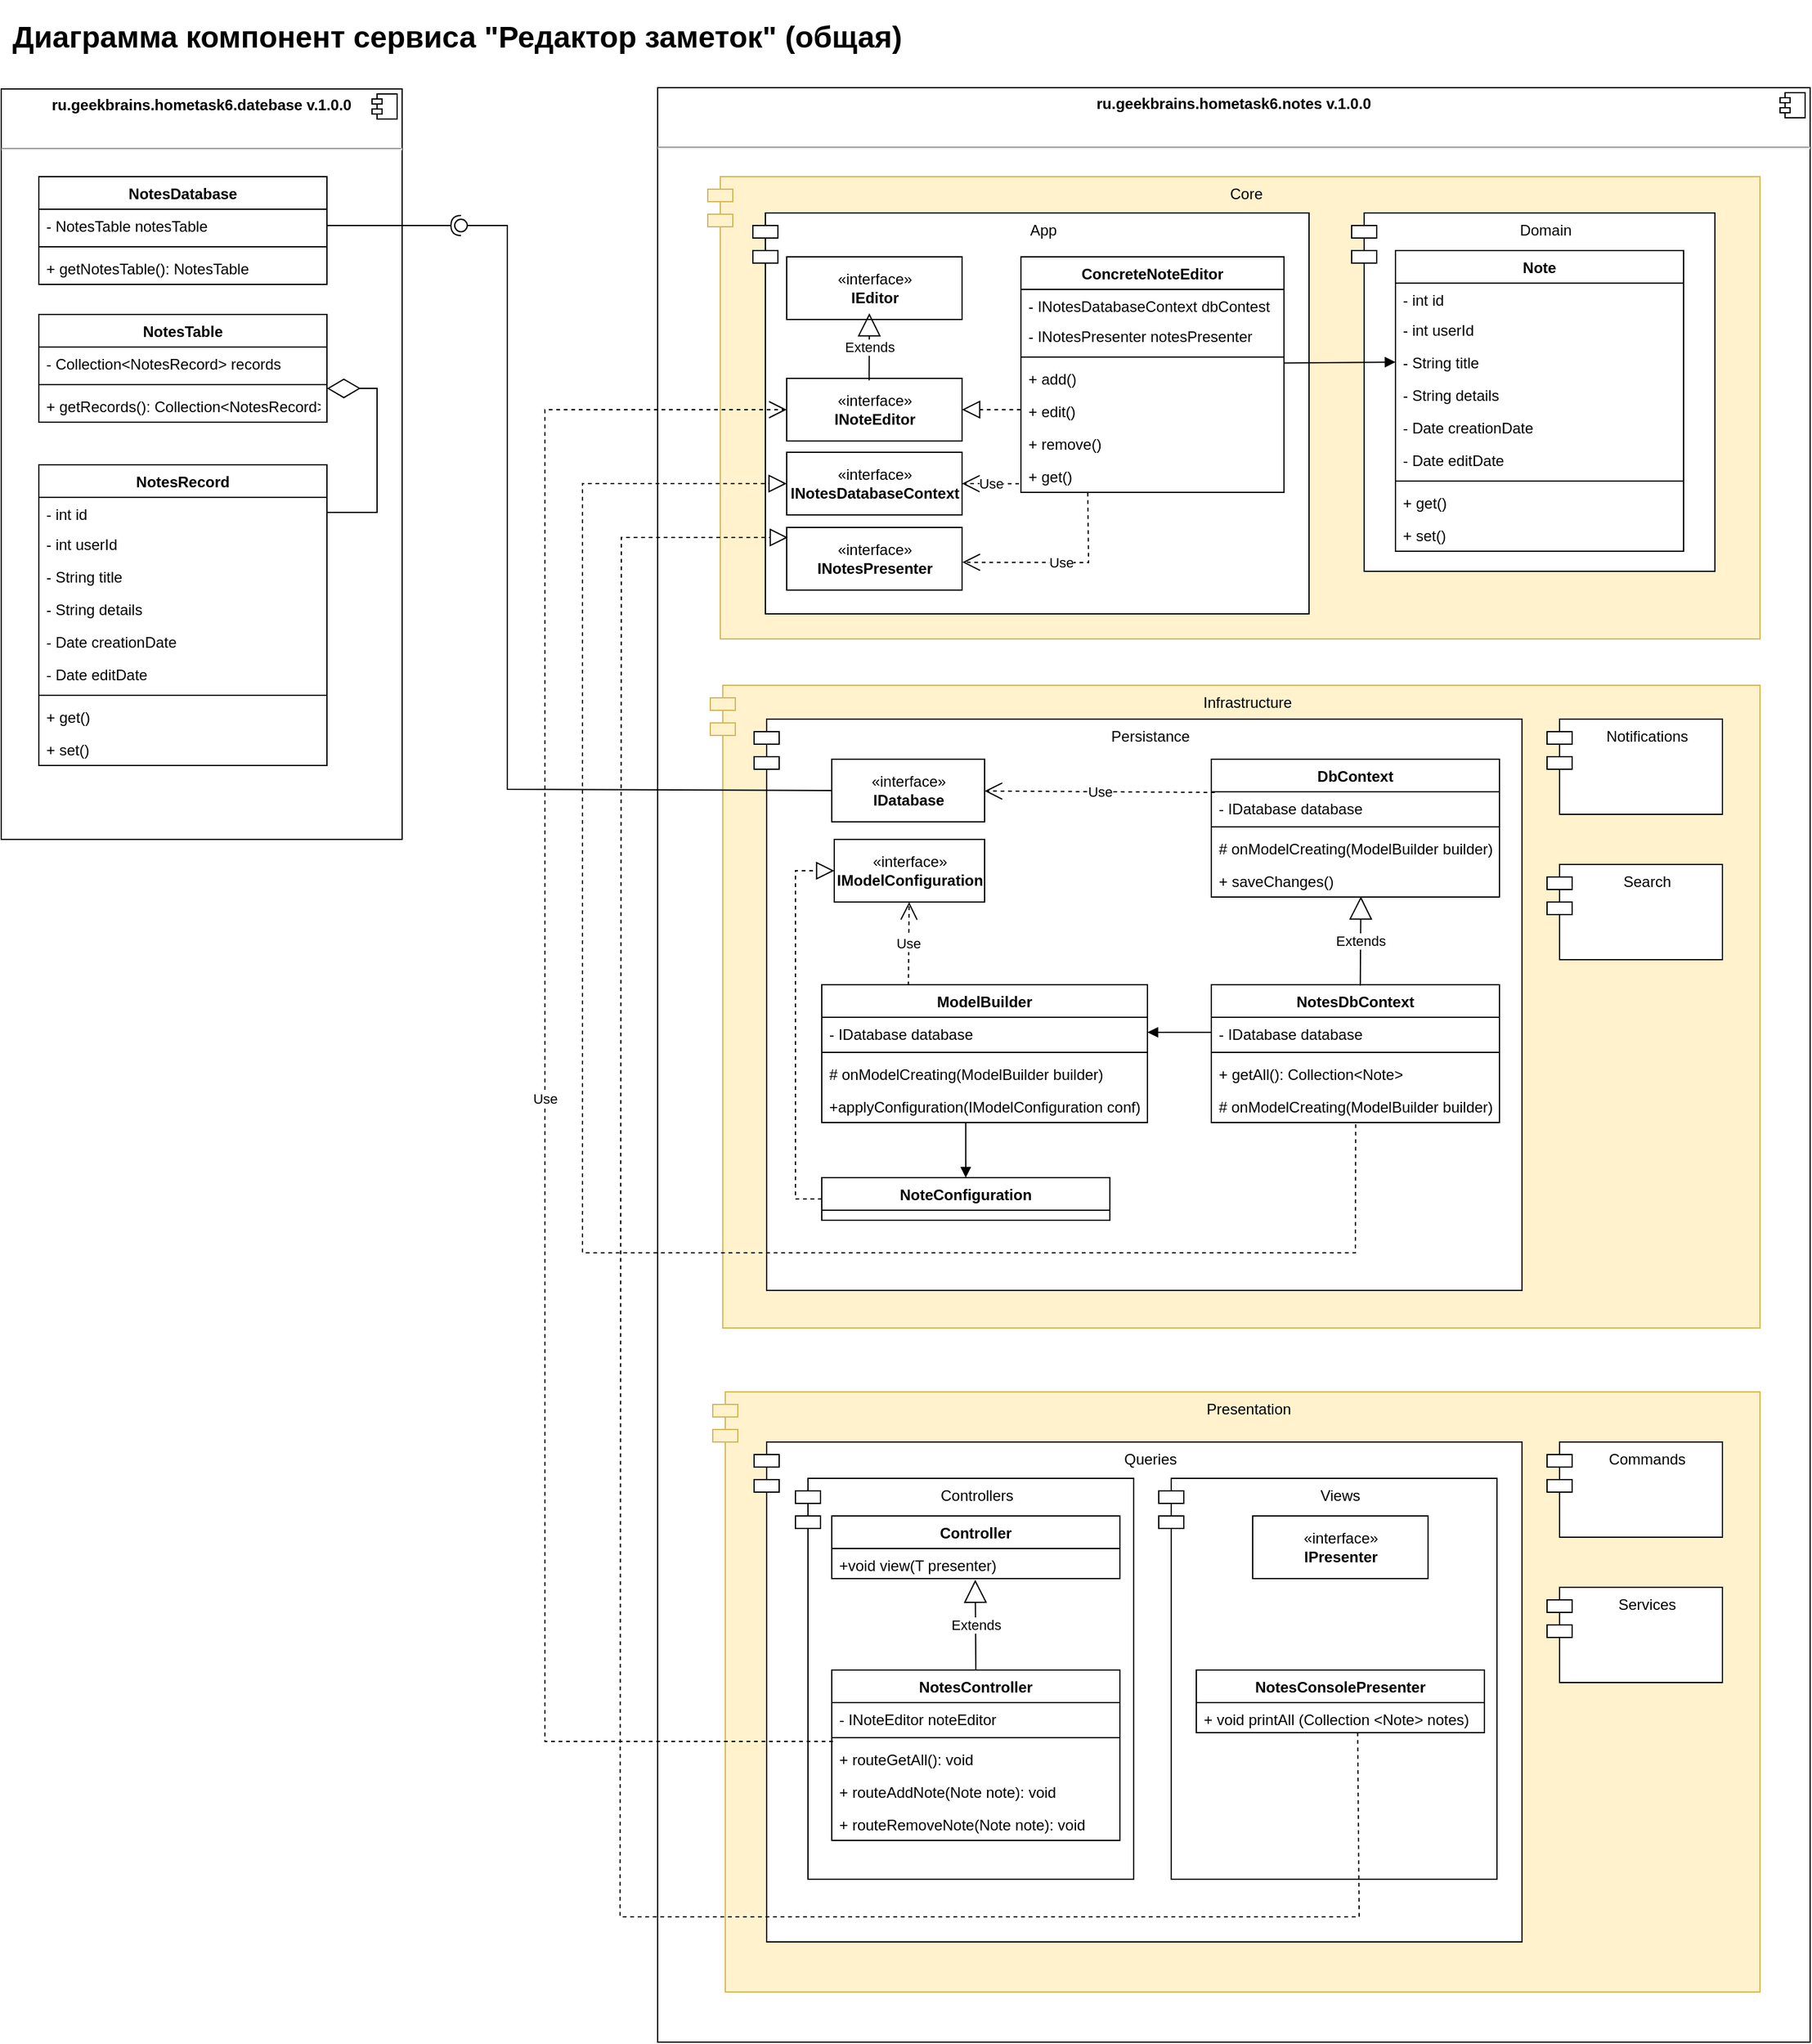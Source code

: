 <mxfile version="20.8.16" type="device"><diagram id="C5RBs43oDa-KdzZeNtuy" name="Page-1"><mxGraphModel dx="1727" dy="1000" grid="1" gridSize="10" guides="1" tooltips="1" connect="1" arrows="1" fold="1" page="1" pageScale="1" pageWidth="1169" pageHeight="827" math="0" shadow="0"><root><mxCell id="WIyWlLk6GJQsqaUBKTNV-0"/><mxCell id="WIyWlLk6GJQsqaUBKTNV-1" parent="WIyWlLk6GJQsqaUBKTNV-0"/><mxCell id="xVFQKaqjHIsM4C6yXQPp-0" value="&lt;h1&gt;Диаграмма компонент сервиса &quot;Редактор заметок&quot; (общая)&lt;/h1&gt;&lt;p&gt;&lt;br&gt;&lt;/p&gt;" style="text;html=1;strokeColor=none;fillColor=none;spacing=5;spacingTop=-20;whiteSpace=wrap;overflow=hidden;rounded=0;" parent="WIyWlLk6GJQsqaUBKTNV-1" vertex="1"><mxGeometry x="80" y="20" width="1080" height="40" as="geometry"/></mxCell><mxCell id="cwYXmS-4HAz_8K6h-zk6-0" value="&lt;p style=&quot;margin:0px;margin-top:6px;text-align:center;&quot;&gt;&lt;b&gt;ru.geekbrains.hometask6.datebase v.1.0.0&lt;/b&gt;&lt;/p&gt;&lt;p style=&quot;margin:0px;margin-top:6px;text-align:center;&quot;&gt;&lt;b&gt;&lt;br&gt;&lt;/b&gt;&lt;/p&gt;&lt;hr&gt;&lt;p style=&quot;margin:0px;margin-left:8px;&quot;&gt;&lt;br&gt;&lt;/p&gt;" style="align=left;overflow=fill;html=1;dropTarget=0;" vertex="1" parent="WIyWlLk6GJQsqaUBKTNV-1"><mxGeometry x="76" y="81" width="320" height="599" as="geometry"/></mxCell><mxCell id="cwYXmS-4HAz_8K6h-zk6-1" value="" style="shape=component;jettyWidth=8;jettyHeight=4;" vertex="1" parent="cwYXmS-4HAz_8K6h-zk6-0"><mxGeometry x="1" width="20" height="20" relative="1" as="geometry"><mxPoint x="-24" y="4" as="offset"/></mxGeometry></mxCell><mxCell id="cwYXmS-4HAz_8K6h-zk6-2" value="&lt;p style=&quot;margin:0px;margin-top:6px;text-align:center;&quot;&gt;&lt;b&gt;ru.geekbrains.hometask6.notes v.1.0.0&lt;/b&gt;&lt;/p&gt;&lt;p style=&quot;margin:0px;margin-top:6px;text-align:center;&quot;&gt;&lt;b&gt;&lt;br&gt;&lt;/b&gt;&lt;/p&gt;&lt;hr&gt;&lt;p style=&quot;margin:0px;margin-left:8px;&quot;&gt;&lt;br&gt;&lt;/p&gt;" style="align=left;overflow=fill;html=1;dropTarget=0;" vertex="1" parent="WIyWlLk6GJQsqaUBKTNV-1"><mxGeometry x="600" y="80" width="920" height="1560" as="geometry"/></mxCell><mxCell id="cwYXmS-4HAz_8K6h-zk6-3" value="" style="shape=component;jettyWidth=8;jettyHeight=4;" vertex="1" parent="cwYXmS-4HAz_8K6h-zk6-2"><mxGeometry x="1" width="20" height="20" relative="1" as="geometry"><mxPoint x="-24" y="4" as="offset"/></mxGeometry></mxCell><mxCell id="cwYXmS-4HAz_8K6h-zk6-4" value="Core" style="shape=module;align=left;spacingLeft=20;align=center;verticalAlign=top;fillColor=#fff2cc;strokeColor=#d6b656;" vertex="1" parent="WIyWlLk6GJQsqaUBKTNV-1"><mxGeometry x="640" y="151" width="840" height="369" as="geometry"/></mxCell><mxCell id="cwYXmS-4HAz_8K6h-zk6-5" value="Infrastructure" style="shape=module;align=left;spacingLeft=20;align=center;verticalAlign=top;fillColor=#fff2cc;strokeColor=#d6b656;" vertex="1" parent="WIyWlLk6GJQsqaUBKTNV-1"><mxGeometry x="642" y="557" width="838" height="513" as="geometry"/></mxCell><mxCell id="cwYXmS-4HAz_8K6h-zk6-6" value="Presentation" style="shape=module;align=left;spacingLeft=20;align=center;verticalAlign=top;fillColor=#fff2cc;strokeColor=#d6b656;" vertex="1" parent="WIyWlLk6GJQsqaUBKTNV-1"><mxGeometry x="644" y="1121" width="836" height="479" as="geometry"/></mxCell><mxCell id="cwYXmS-4HAz_8K6h-zk6-7" value="NotesDatabase" style="swimlane;fontStyle=1;align=center;verticalAlign=top;childLayout=stackLayout;horizontal=1;startSize=26;horizontalStack=0;resizeParent=1;resizeParentMax=0;resizeLast=0;collapsible=1;marginBottom=0;" vertex="1" parent="WIyWlLk6GJQsqaUBKTNV-1"><mxGeometry x="106" y="151" width="230" height="86" as="geometry"/></mxCell><mxCell id="cwYXmS-4HAz_8K6h-zk6-8" value="- NotesTable notesTable" style="text;strokeColor=none;fillColor=none;align=left;verticalAlign=top;spacingLeft=4;spacingRight=4;overflow=hidden;rotatable=0;points=[[0,0.5],[1,0.5]];portConstraint=eastwest;" vertex="1" parent="cwYXmS-4HAz_8K6h-zk6-7"><mxGeometry y="26" width="230" height="26" as="geometry"/></mxCell><mxCell id="cwYXmS-4HAz_8K6h-zk6-9" value="" style="line;strokeWidth=1;fillColor=none;align=left;verticalAlign=middle;spacingTop=-1;spacingLeft=3;spacingRight=3;rotatable=0;labelPosition=right;points=[];portConstraint=eastwest;strokeColor=inherit;" vertex="1" parent="cwYXmS-4HAz_8K6h-zk6-7"><mxGeometry y="52" width="230" height="8" as="geometry"/></mxCell><mxCell id="cwYXmS-4HAz_8K6h-zk6-10" value="+ getNotesTable(): NotesTable" style="text;strokeColor=none;fillColor=none;align=left;verticalAlign=top;spacingLeft=4;spacingRight=4;overflow=hidden;rotatable=0;points=[[0,0.5],[1,0.5]];portConstraint=eastwest;" vertex="1" parent="cwYXmS-4HAz_8K6h-zk6-7"><mxGeometry y="60" width="230" height="26" as="geometry"/></mxCell><mxCell id="cwYXmS-4HAz_8K6h-zk6-11" value="NotesTable&#10;" style="swimlane;fontStyle=1;align=center;verticalAlign=top;childLayout=stackLayout;horizontal=1;startSize=26;horizontalStack=0;resizeParent=1;resizeParentMax=0;resizeLast=0;collapsible=1;marginBottom=0;" vertex="1" parent="WIyWlLk6GJQsqaUBKTNV-1"><mxGeometry x="106" y="261" width="230" height="86" as="geometry"/></mxCell><mxCell id="cwYXmS-4HAz_8K6h-zk6-12" value="- Collection&lt;NotesRecord&gt; records" style="text;strokeColor=none;fillColor=none;align=left;verticalAlign=top;spacingLeft=4;spacingRight=4;overflow=hidden;rotatable=0;points=[[0,0.5],[1,0.5]];portConstraint=eastwest;" vertex="1" parent="cwYXmS-4HAz_8K6h-zk6-11"><mxGeometry y="26" width="230" height="26" as="geometry"/></mxCell><mxCell id="cwYXmS-4HAz_8K6h-zk6-13" value="" style="line;strokeWidth=1;fillColor=none;align=left;verticalAlign=middle;spacingTop=-1;spacingLeft=3;spacingRight=3;rotatable=0;labelPosition=right;points=[];portConstraint=eastwest;strokeColor=inherit;" vertex="1" parent="cwYXmS-4HAz_8K6h-zk6-11"><mxGeometry y="52" width="230" height="8" as="geometry"/></mxCell><mxCell id="cwYXmS-4HAz_8K6h-zk6-14" value="+ getRecords(): Collection&lt;NotesRecord&gt;" style="text;strokeColor=none;fillColor=none;align=left;verticalAlign=top;spacingLeft=4;spacingRight=4;overflow=hidden;rotatable=0;points=[[0,0.5],[1,0.5]];portConstraint=eastwest;" vertex="1" parent="cwYXmS-4HAz_8K6h-zk6-11"><mxGeometry y="60" width="230" height="26" as="geometry"/></mxCell><mxCell id="cwYXmS-4HAz_8K6h-zk6-15" value="NotesRecord" style="swimlane;fontStyle=1;align=center;verticalAlign=top;childLayout=stackLayout;horizontal=1;startSize=26;horizontalStack=0;resizeParent=1;resizeParentMax=0;resizeLast=0;collapsible=1;marginBottom=0;" vertex="1" parent="WIyWlLk6GJQsqaUBKTNV-1"><mxGeometry x="106" y="381" width="230" height="240" as="geometry"/></mxCell><mxCell id="cwYXmS-4HAz_8K6h-zk6-16" value="- int id" style="text;strokeColor=none;fillColor=none;align=left;verticalAlign=top;spacingLeft=4;spacingRight=4;overflow=hidden;rotatable=0;points=[[0,0.5],[1,0.5]];portConstraint=eastwest;" vertex="1" parent="cwYXmS-4HAz_8K6h-zk6-15"><mxGeometry y="26" width="230" height="24" as="geometry"/></mxCell><mxCell id="cwYXmS-4HAz_8K6h-zk6-22" value="- int userId" style="text;strokeColor=none;fillColor=none;align=left;verticalAlign=top;spacingLeft=4;spacingRight=4;overflow=hidden;rotatable=0;points=[[0,0.5],[1,0.5]];portConstraint=eastwest;" vertex="1" parent="cwYXmS-4HAz_8K6h-zk6-15"><mxGeometry y="50" width="230" height="26" as="geometry"/></mxCell><mxCell id="cwYXmS-4HAz_8K6h-zk6-18" value="- String title" style="text;strokeColor=none;fillColor=none;align=left;verticalAlign=top;spacingLeft=4;spacingRight=4;overflow=hidden;rotatable=0;points=[[0,0.5],[1,0.5]];portConstraint=eastwest;" vertex="1" parent="cwYXmS-4HAz_8K6h-zk6-15"><mxGeometry y="76" width="230" height="26" as="geometry"/></mxCell><mxCell id="cwYXmS-4HAz_8K6h-zk6-24" value="- String details" style="text;strokeColor=none;fillColor=none;align=left;verticalAlign=top;spacingLeft=4;spacingRight=4;overflow=hidden;rotatable=0;points=[[0,0.5],[1,0.5]];portConstraint=eastwest;" vertex="1" parent="cwYXmS-4HAz_8K6h-zk6-15"><mxGeometry y="102" width="230" height="26" as="geometry"/></mxCell><mxCell id="cwYXmS-4HAz_8K6h-zk6-26" value="- Date creationDate" style="text;strokeColor=none;fillColor=none;align=left;verticalAlign=top;spacingLeft=4;spacingRight=4;overflow=hidden;rotatable=0;points=[[0,0.5],[1,0.5]];portConstraint=eastwest;" vertex="1" parent="cwYXmS-4HAz_8K6h-zk6-15"><mxGeometry y="128" width="230" height="26" as="geometry"/></mxCell><mxCell id="cwYXmS-4HAz_8K6h-zk6-27" value="- Date editDate" style="text;strokeColor=none;fillColor=none;align=left;verticalAlign=top;spacingLeft=4;spacingRight=4;overflow=hidden;rotatable=0;points=[[0,0.5],[1,0.5]];portConstraint=eastwest;" vertex="1" parent="cwYXmS-4HAz_8K6h-zk6-15"><mxGeometry y="154" width="230" height="26" as="geometry"/></mxCell><mxCell id="cwYXmS-4HAz_8K6h-zk6-17" value="" style="line;strokeWidth=1;fillColor=none;align=left;verticalAlign=middle;spacingTop=-1;spacingLeft=3;spacingRight=3;rotatable=0;labelPosition=right;points=[];portConstraint=eastwest;strokeColor=inherit;" vertex="1" parent="cwYXmS-4HAz_8K6h-zk6-15"><mxGeometry y="180" width="230" height="8" as="geometry"/></mxCell><mxCell id="cwYXmS-4HAz_8K6h-zk6-23" value="+ get()" style="text;strokeColor=none;fillColor=none;align=left;verticalAlign=top;spacingLeft=4;spacingRight=4;overflow=hidden;rotatable=0;points=[[0,0.5],[1,0.5]];portConstraint=eastwest;" vertex="1" parent="cwYXmS-4HAz_8K6h-zk6-15"><mxGeometry y="188" width="230" height="26" as="geometry"/></mxCell><mxCell id="cwYXmS-4HAz_8K6h-zk6-25" value="+ set()" style="text;strokeColor=none;fillColor=none;align=left;verticalAlign=top;spacingLeft=4;spacingRight=4;overflow=hidden;rotatable=0;points=[[0,0.5],[1,0.5]];portConstraint=eastwest;" vertex="1" parent="cwYXmS-4HAz_8K6h-zk6-15"><mxGeometry y="214" width="230" height="26" as="geometry"/></mxCell><mxCell id="cwYXmS-4HAz_8K6h-zk6-20" value="" style="rounded=0;orthogonalLoop=1;jettySize=auto;html=1;endArrow=halfCircle;endFill=0;entryX=0.5;entryY=0.5;endSize=6;strokeWidth=1;sketch=0;exitX=1;exitY=0.5;exitDx=0;exitDy=0;" edge="1" parent="WIyWlLk6GJQsqaUBKTNV-1" target="cwYXmS-4HAz_8K6h-zk6-21" source="cwYXmS-4HAz_8K6h-zk6-8"><mxGeometry relative="1" as="geometry"><mxPoint x="400.04" y="280.35" as="sourcePoint"/></mxGeometry></mxCell><mxCell id="cwYXmS-4HAz_8K6h-zk6-21" value="" style="ellipse;whiteSpace=wrap;html=1;align=center;aspect=fixed;resizable=0;points=[];outlineConnect=0;sketch=0;" vertex="1" parent="WIyWlLk6GJQsqaUBKTNV-1"><mxGeometry x="438" y="185" width="10" height="10" as="geometry"/></mxCell><mxCell id="cwYXmS-4HAz_8K6h-zk6-29" value="App" style="shape=module;align=left;spacingLeft=20;align=center;verticalAlign=top;" vertex="1" parent="WIyWlLk6GJQsqaUBKTNV-1"><mxGeometry x="676" y="180" width="444" height="320" as="geometry"/></mxCell><mxCell id="cwYXmS-4HAz_8K6h-zk6-30" value="Domain" style="shape=module;align=left;spacingLeft=20;align=center;verticalAlign=top;" vertex="1" parent="WIyWlLk6GJQsqaUBKTNV-1"><mxGeometry x="1154" y="180" width="290" height="286" as="geometry"/></mxCell><mxCell id="cwYXmS-4HAz_8K6h-zk6-36" value="Note" style="swimlane;fontStyle=1;align=center;verticalAlign=top;childLayout=stackLayout;horizontal=1;startSize=26;horizontalStack=0;resizeParent=1;resizeParentMax=0;resizeLast=0;collapsible=1;marginBottom=0;" vertex="1" parent="WIyWlLk6GJQsqaUBKTNV-1"><mxGeometry x="1189" y="210" width="230" height="240" as="geometry"/></mxCell><mxCell id="cwYXmS-4HAz_8K6h-zk6-37" value="- int id" style="text;strokeColor=none;fillColor=none;align=left;verticalAlign=top;spacingLeft=4;spacingRight=4;overflow=hidden;rotatable=0;points=[[0,0.5],[1,0.5]];portConstraint=eastwest;" vertex="1" parent="cwYXmS-4HAz_8K6h-zk6-36"><mxGeometry y="26" width="230" height="24" as="geometry"/></mxCell><mxCell id="cwYXmS-4HAz_8K6h-zk6-38" value="- int userId" style="text;strokeColor=none;fillColor=none;align=left;verticalAlign=top;spacingLeft=4;spacingRight=4;overflow=hidden;rotatable=0;points=[[0,0.5],[1,0.5]];portConstraint=eastwest;" vertex="1" parent="cwYXmS-4HAz_8K6h-zk6-36"><mxGeometry y="50" width="230" height="26" as="geometry"/></mxCell><mxCell id="cwYXmS-4HAz_8K6h-zk6-39" value="- String title" style="text;strokeColor=none;fillColor=none;align=left;verticalAlign=top;spacingLeft=4;spacingRight=4;overflow=hidden;rotatable=0;points=[[0,0.5],[1,0.5]];portConstraint=eastwest;" vertex="1" parent="cwYXmS-4HAz_8K6h-zk6-36"><mxGeometry y="76" width="230" height="26" as="geometry"/></mxCell><mxCell id="cwYXmS-4HAz_8K6h-zk6-40" value="- String details" style="text;strokeColor=none;fillColor=none;align=left;verticalAlign=top;spacingLeft=4;spacingRight=4;overflow=hidden;rotatable=0;points=[[0,0.5],[1,0.5]];portConstraint=eastwest;" vertex="1" parent="cwYXmS-4HAz_8K6h-zk6-36"><mxGeometry y="102" width="230" height="26" as="geometry"/></mxCell><mxCell id="cwYXmS-4HAz_8K6h-zk6-41" value="- Date creationDate" style="text;strokeColor=none;fillColor=none;align=left;verticalAlign=top;spacingLeft=4;spacingRight=4;overflow=hidden;rotatable=0;points=[[0,0.5],[1,0.5]];portConstraint=eastwest;" vertex="1" parent="cwYXmS-4HAz_8K6h-zk6-36"><mxGeometry y="128" width="230" height="26" as="geometry"/></mxCell><mxCell id="cwYXmS-4HAz_8K6h-zk6-42" value="- Date editDate" style="text;strokeColor=none;fillColor=none;align=left;verticalAlign=top;spacingLeft=4;spacingRight=4;overflow=hidden;rotatable=0;points=[[0,0.5],[1,0.5]];portConstraint=eastwest;" vertex="1" parent="cwYXmS-4HAz_8K6h-zk6-36"><mxGeometry y="154" width="230" height="26" as="geometry"/></mxCell><mxCell id="cwYXmS-4HAz_8K6h-zk6-43" value="" style="line;strokeWidth=1;fillColor=none;align=left;verticalAlign=middle;spacingTop=-1;spacingLeft=3;spacingRight=3;rotatable=0;labelPosition=right;points=[];portConstraint=eastwest;strokeColor=inherit;" vertex="1" parent="cwYXmS-4HAz_8K6h-zk6-36"><mxGeometry y="180" width="230" height="8" as="geometry"/></mxCell><mxCell id="cwYXmS-4HAz_8K6h-zk6-44" value="+ get()" style="text;strokeColor=none;fillColor=none;align=left;verticalAlign=top;spacingLeft=4;spacingRight=4;overflow=hidden;rotatable=0;points=[[0,0.5],[1,0.5]];portConstraint=eastwest;" vertex="1" parent="cwYXmS-4HAz_8K6h-zk6-36"><mxGeometry y="188" width="230" height="26" as="geometry"/></mxCell><mxCell id="cwYXmS-4HAz_8K6h-zk6-45" value="+ set()" style="text;strokeColor=none;fillColor=none;align=left;verticalAlign=top;spacingLeft=4;spacingRight=4;overflow=hidden;rotatable=0;points=[[0,0.5],[1,0.5]];portConstraint=eastwest;" vertex="1" parent="cwYXmS-4HAz_8K6h-zk6-36"><mxGeometry y="214" width="230" height="26" as="geometry"/></mxCell><mxCell id="cwYXmS-4HAz_8K6h-zk6-46" value="«interface»&lt;br&gt;&lt;b&gt;IEditor&lt;/b&gt;" style="html=1;" vertex="1" parent="WIyWlLk6GJQsqaUBKTNV-1"><mxGeometry x="703" y="215" width="140" height="50" as="geometry"/></mxCell><mxCell id="cwYXmS-4HAz_8K6h-zk6-47" value="«interface»&lt;br&gt;&lt;b&gt;INoteEditor&lt;br&gt;&lt;/b&gt;" style="html=1;" vertex="1" parent="WIyWlLk6GJQsqaUBKTNV-1"><mxGeometry x="703" y="312" width="140" height="50" as="geometry"/></mxCell><mxCell id="cwYXmS-4HAz_8K6h-zk6-48" value="«interface»&lt;br&gt;&lt;b&gt;INotesDatabaseContext&lt;br&gt;&lt;/b&gt;" style="html=1;" vertex="1" parent="WIyWlLk6GJQsqaUBKTNV-1"><mxGeometry x="703" y="371" width="140" height="50" as="geometry"/></mxCell><mxCell id="cwYXmS-4HAz_8K6h-zk6-49" value="«interface»&lt;br&gt;&lt;b&gt;INotesPresenter&lt;br&gt;&lt;/b&gt;" style="html=1;" vertex="1" parent="WIyWlLk6GJQsqaUBKTNV-1"><mxGeometry x="703" y="431" width="140" height="50" as="geometry"/></mxCell><mxCell id="cwYXmS-4HAz_8K6h-zk6-50" value="ConcreteNoteEditor" style="swimlane;fontStyle=1;align=center;verticalAlign=top;childLayout=stackLayout;horizontal=1;startSize=26;horizontalStack=0;resizeParent=1;resizeParentMax=0;resizeLast=0;collapsible=1;marginBottom=0;" vertex="1" parent="WIyWlLk6GJQsqaUBKTNV-1"><mxGeometry x="890" y="215" width="210" height="188" as="geometry"/></mxCell><mxCell id="cwYXmS-4HAz_8K6h-zk6-51" value="- INotesDatabaseContext dbContest" style="text;strokeColor=none;fillColor=none;align=left;verticalAlign=top;spacingLeft=4;spacingRight=4;overflow=hidden;rotatable=0;points=[[0,0.5],[1,0.5]];portConstraint=eastwest;" vertex="1" parent="cwYXmS-4HAz_8K6h-zk6-50"><mxGeometry y="26" width="210" height="24" as="geometry"/></mxCell><mxCell id="cwYXmS-4HAz_8K6h-zk6-52" value="- INotesPresenter notesPresenter" style="text;strokeColor=none;fillColor=none;align=left;verticalAlign=top;spacingLeft=4;spacingRight=4;overflow=hidden;rotatable=0;points=[[0,0.5],[1,0.5]];portConstraint=eastwest;" vertex="1" parent="cwYXmS-4HAz_8K6h-zk6-50"><mxGeometry y="50" width="210" height="26" as="geometry"/></mxCell><mxCell id="cwYXmS-4HAz_8K6h-zk6-57" value="" style="line;strokeWidth=1;fillColor=none;align=left;verticalAlign=middle;spacingTop=-1;spacingLeft=3;spacingRight=3;rotatable=0;labelPosition=right;points=[];portConstraint=eastwest;strokeColor=inherit;" vertex="1" parent="cwYXmS-4HAz_8K6h-zk6-50"><mxGeometry y="76" width="210" height="8" as="geometry"/></mxCell><mxCell id="cwYXmS-4HAz_8K6h-zk6-58" value="+ add()" style="text;strokeColor=none;fillColor=none;align=left;verticalAlign=top;spacingLeft=4;spacingRight=4;overflow=hidden;rotatable=0;points=[[0,0.5],[1,0.5]];portConstraint=eastwest;" vertex="1" parent="cwYXmS-4HAz_8K6h-zk6-50"><mxGeometry y="84" width="210" height="26" as="geometry"/></mxCell><mxCell id="cwYXmS-4HAz_8K6h-zk6-59" value="+ edit()" style="text;strokeColor=none;fillColor=none;align=left;verticalAlign=top;spacingLeft=4;spacingRight=4;overflow=hidden;rotatable=0;points=[[0,0.5],[1,0.5]];portConstraint=eastwest;" vertex="1" parent="cwYXmS-4HAz_8K6h-zk6-50"><mxGeometry y="110" width="210" height="26" as="geometry"/></mxCell><mxCell id="cwYXmS-4HAz_8K6h-zk6-61" value="+ remove()" style="text;strokeColor=none;fillColor=none;align=left;verticalAlign=top;spacingLeft=4;spacingRight=4;overflow=hidden;rotatable=0;points=[[0,0.5],[1,0.5]];portConstraint=eastwest;" vertex="1" parent="cwYXmS-4HAz_8K6h-zk6-50"><mxGeometry y="136" width="210" height="26" as="geometry"/></mxCell><mxCell id="cwYXmS-4HAz_8K6h-zk6-62" value="+ get()" style="text;strokeColor=none;fillColor=none;align=left;verticalAlign=top;spacingLeft=4;spacingRight=4;overflow=hidden;rotatable=0;points=[[0,0.5],[1,0.5]];portConstraint=eastwest;" vertex="1" parent="cwYXmS-4HAz_8K6h-zk6-50"><mxGeometry y="162" width="210" height="26" as="geometry"/></mxCell><mxCell id="cwYXmS-4HAz_8K6h-zk6-60" value="" style="endArrow=block;dashed=1;endFill=0;endSize=12;html=1;rounded=0;exitX=-0.001;exitY=0.383;exitDx=0;exitDy=0;exitPerimeter=0;" edge="1" parent="WIyWlLk6GJQsqaUBKTNV-1" target="cwYXmS-4HAz_8K6h-zk6-47"><mxGeometry width="160" relative="1" as="geometry"><mxPoint x="889.79" y="336.958" as="sourcePoint"/><mxPoint x="620" y="379" as="targetPoint"/></mxGeometry></mxCell><mxCell id="cwYXmS-4HAz_8K6h-zk6-63" value="Use" style="endArrow=open;endSize=12;dashed=1;html=1;rounded=0;exitX=-0.007;exitY=0.35;exitDx=0;exitDy=0;entryX=1;entryY=0.5;entryDx=0;entryDy=0;exitPerimeter=0;" edge="1" parent="WIyWlLk6GJQsqaUBKTNV-1" target="cwYXmS-4HAz_8K6h-zk6-48"><mxGeometry width="160" relative="1" as="geometry"><mxPoint x="888.53" y="396.1" as="sourcePoint"/><mxPoint x="550" y="399" as="targetPoint"/></mxGeometry></mxCell><mxCell id="je2_0GXt2ZJYwXTMXjQ--17" value="" style="html=1;verticalAlign=bottom;endArrow=block;rounded=0;entryX=0;entryY=0.5;entryDx=0;entryDy=0;exitX=1;exitY=0.028;exitDx=0;exitDy=0;exitPerimeter=0;" parent="WIyWlLk6GJQsqaUBKTNV-1" source="cwYXmS-4HAz_8K6h-zk6-58" target="cwYXmS-4HAz_8K6h-zk6-39" edge="1"><mxGeometry width="80" relative="1" as="geometry"><mxPoint x="465" y="653" as="sourcePoint"/><mxPoint x="505" y="653" as="targetPoint"/></mxGeometry></mxCell><mxCell id="cwYXmS-4HAz_8K6h-zk6-64" value="Use" style="endArrow=open;endSize=12;dashed=1;html=1;rounded=0;exitX=0.254;exitY=1.009;exitDx=0;exitDy=0;entryX=1.002;entryY=0.556;entryDx=0;entryDy=0;entryPerimeter=0;exitPerimeter=0;" edge="1" parent="WIyWlLk6GJQsqaUBKTNV-1" source="cwYXmS-4HAz_8K6h-zk6-62" target="cwYXmS-4HAz_8K6h-zk6-49"><mxGeometry width="160" relative="1" as="geometry"><mxPoint x="943.76" y="439.442" as="sourcePoint"/><mxPoint x="853.0" y="406" as="targetPoint"/><Array as="points"><mxPoint x="944" y="459"/></Array></mxGeometry></mxCell><mxCell id="cwYXmS-4HAz_8K6h-zk6-65" value="" style="endArrow=diamondThin;endFill=0;endSize=24;html=1;rounded=0;entryX=1;entryY=-0.038;entryDx=0;entryDy=0;entryPerimeter=0;exitX=1;exitY=0.5;exitDx=0;exitDy=0;" edge="1" parent="WIyWlLk6GJQsqaUBKTNV-1" source="cwYXmS-4HAz_8K6h-zk6-16" target="cwYXmS-4HAz_8K6h-zk6-14"><mxGeometry width="160" relative="1" as="geometry"><mxPoint x="376" y="700" as="sourcePoint"/><mxPoint x="536" y="700" as="targetPoint"/><Array as="points"><mxPoint x="376" y="419"/><mxPoint x="376" y="320"/></Array></mxGeometry></mxCell><mxCell id="cwYXmS-4HAz_8K6h-zk6-68" value="Persistance" style="shape=module;align=left;spacingLeft=20;align=center;verticalAlign=top;" vertex="1" parent="WIyWlLk6GJQsqaUBKTNV-1"><mxGeometry x="677" y="584" width="613" height="456" as="geometry"/></mxCell><mxCell id="cwYXmS-4HAz_8K6h-zk6-66" value="Notifications" style="shape=module;align=left;spacingLeft=20;align=center;verticalAlign=top;" vertex="1" parent="WIyWlLk6GJQsqaUBKTNV-1"><mxGeometry x="1310" y="584" width="140" height="76" as="geometry"/></mxCell><mxCell id="cwYXmS-4HAz_8K6h-zk6-67" value="Search" style="shape=module;align=left;spacingLeft=20;align=center;verticalAlign=top;" vertex="1" parent="WIyWlLk6GJQsqaUBKTNV-1"><mxGeometry x="1310" y="700" width="140" height="76" as="geometry"/></mxCell><mxCell id="cwYXmS-4HAz_8K6h-zk6-28" value="«interface»&lt;br&gt;&lt;b&gt;IDatabase&lt;/b&gt;" style="html=1;" vertex="1" parent="WIyWlLk6GJQsqaUBKTNV-1"><mxGeometry x="739" y="616" width="122" height="50" as="geometry"/></mxCell><mxCell id="cwYXmS-4HAz_8K6h-zk6-19" value="" style="rounded=0;orthogonalLoop=1;jettySize=auto;html=1;endArrow=none;endFill=0;sketch=0;sourcePerimeterSpacing=0;targetPerimeterSpacing=0;exitX=0;exitY=0.5;exitDx=0;exitDy=0;" edge="1" parent="WIyWlLk6GJQsqaUBKTNV-1" target="cwYXmS-4HAz_8K6h-zk6-21" source="cwYXmS-4HAz_8K6h-zk6-28"><mxGeometry relative="1" as="geometry"><mxPoint x="700" y="260" as="sourcePoint"/><Array as="points"><mxPoint x="480" y="640"/><mxPoint x="480" y="190"/></Array></mxGeometry></mxCell><mxCell id="cwYXmS-4HAz_8K6h-zk6-69" value="«interface»&lt;br&gt;&lt;b&gt;IModelConfiguration&lt;/b&gt;" style="html=1;" vertex="1" parent="WIyWlLk6GJQsqaUBKTNV-1"><mxGeometry x="741" y="680" width="120" height="50" as="geometry"/></mxCell><mxCell id="cwYXmS-4HAz_8K6h-zk6-70" value="Commands" style="shape=module;align=left;spacingLeft=20;align=center;verticalAlign=top;" vertex="1" parent="WIyWlLk6GJQsqaUBKTNV-1"><mxGeometry x="1310" y="1161" width="140" height="76" as="geometry"/></mxCell><mxCell id="cwYXmS-4HAz_8K6h-zk6-71" value="Services" style="shape=module;align=left;spacingLeft=20;align=center;verticalAlign=top;" vertex="1" parent="WIyWlLk6GJQsqaUBKTNV-1"><mxGeometry x="1310" y="1277" width="140" height="76" as="geometry"/></mxCell><mxCell id="cwYXmS-4HAz_8K6h-zk6-72" value="Queries" style="shape=module;align=left;spacingLeft=20;align=center;verticalAlign=top;" vertex="1" parent="WIyWlLk6GJQsqaUBKTNV-1"><mxGeometry x="677" y="1161" width="613" height="399" as="geometry"/></mxCell><mxCell id="cwYXmS-4HAz_8K6h-zk6-73" value="DbContext" style="swimlane;fontStyle=1;align=center;verticalAlign=top;childLayout=stackLayout;horizontal=1;startSize=26;horizontalStack=0;resizeParent=1;resizeParentMax=0;resizeLast=0;collapsible=1;marginBottom=0;" vertex="1" parent="WIyWlLk6GJQsqaUBKTNV-1"><mxGeometry x="1042" y="616" width="230" height="110" as="geometry"/></mxCell><mxCell id="cwYXmS-4HAz_8K6h-zk6-74" value="- IDatabase database" style="text;strokeColor=none;fillColor=none;align=left;verticalAlign=top;spacingLeft=4;spacingRight=4;overflow=hidden;rotatable=0;points=[[0,0.5],[1,0.5]];portConstraint=eastwest;" vertex="1" parent="cwYXmS-4HAz_8K6h-zk6-73"><mxGeometry y="26" width="230" height="24" as="geometry"/></mxCell><mxCell id="cwYXmS-4HAz_8K6h-zk6-76" value="" style="line;strokeWidth=1;fillColor=none;align=left;verticalAlign=middle;spacingTop=-1;spacingLeft=3;spacingRight=3;rotatable=0;labelPosition=right;points=[];portConstraint=eastwest;strokeColor=inherit;" vertex="1" parent="cwYXmS-4HAz_8K6h-zk6-73"><mxGeometry y="50" width="230" height="8" as="geometry"/></mxCell><mxCell id="cwYXmS-4HAz_8K6h-zk6-77" value="# onModelCreating(ModelBuilder builder)" style="text;strokeColor=none;fillColor=none;align=left;verticalAlign=top;spacingLeft=4;spacingRight=4;overflow=hidden;rotatable=0;points=[[0,0.5],[1,0.5]];portConstraint=eastwest;" vertex="1" parent="cwYXmS-4HAz_8K6h-zk6-73"><mxGeometry y="58" width="230" height="26" as="geometry"/></mxCell><mxCell id="cwYXmS-4HAz_8K6h-zk6-78" value="+ saveChanges()" style="text;strokeColor=none;fillColor=none;align=left;verticalAlign=top;spacingLeft=4;spacingRight=4;overflow=hidden;rotatable=0;points=[[0,0.5],[1,0.5]];portConstraint=eastwest;" vertex="1" parent="cwYXmS-4HAz_8K6h-zk6-73"><mxGeometry y="84" width="230" height="26" as="geometry"/></mxCell><mxCell id="cwYXmS-4HAz_8K6h-zk6-81" value="Use" style="endArrow=open;endSize=12;dashed=1;html=1;rounded=0;exitX=0.012;exitY=0.021;exitDx=0;exitDy=0;exitPerimeter=0;" edge="1" parent="WIyWlLk6GJQsqaUBKTNV-1" source="cwYXmS-4HAz_8K6h-zk6-74" target="cwYXmS-4HAz_8K6h-zk6-28"><mxGeometry width="160" relative="1" as="geometry"><mxPoint x="919.53" y="387.1" as="sourcePoint"/><mxPoint x="874" y="387.0" as="targetPoint"/></mxGeometry></mxCell><mxCell id="cwYXmS-4HAz_8K6h-zk6-82" value="NotesDbContext" style="swimlane;fontStyle=1;align=center;verticalAlign=top;childLayout=stackLayout;horizontal=1;startSize=26;horizontalStack=0;resizeParent=1;resizeParentMax=0;resizeLast=0;collapsible=1;marginBottom=0;" vertex="1" parent="WIyWlLk6GJQsqaUBKTNV-1"><mxGeometry x="1042" y="796" width="230" height="110" as="geometry"/></mxCell><mxCell id="cwYXmS-4HAz_8K6h-zk6-83" value="- IDatabase database" style="text;strokeColor=none;fillColor=none;align=left;verticalAlign=top;spacingLeft=4;spacingRight=4;overflow=hidden;rotatable=0;points=[[0,0.5],[1,0.5]];portConstraint=eastwest;" vertex="1" parent="cwYXmS-4HAz_8K6h-zk6-82"><mxGeometry y="26" width="230" height="24" as="geometry"/></mxCell><mxCell id="cwYXmS-4HAz_8K6h-zk6-84" value="" style="line;strokeWidth=1;fillColor=none;align=left;verticalAlign=middle;spacingTop=-1;spacingLeft=3;spacingRight=3;rotatable=0;labelPosition=right;points=[];portConstraint=eastwest;strokeColor=inherit;" vertex="1" parent="cwYXmS-4HAz_8K6h-zk6-82"><mxGeometry y="50" width="230" height="8" as="geometry"/></mxCell><mxCell id="cwYXmS-4HAz_8K6h-zk6-85" value="+ getAll(): Collection&lt;Note&gt;" style="text;strokeColor=none;fillColor=none;align=left;verticalAlign=top;spacingLeft=4;spacingRight=4;overflow=hidden;rotatable=0;points=[[0,0.5],[1,0.5]];portConstraint=eastwest;" vertex="1" parent="cwYXmS-4HAz_8K6h-zk6-82"><mxGeometry y="58" width="230" height="26" as="geometry"/></mxCell><mxCell id="cwYXmS-4HAz_8K6h-zk6-86" value="# onModelCreating(ModelBuilder builder)" style="text;strokeColor=none;fillColor=none;align=left;verticalAlign=top;spacingLeft=4;spacingRight=4;overflow=hidden;rotatable=0;points=[[0,0.5],[1,0.5]];portConstraint=eastwest;" vertex="1" parent="cwYXmS-4HAz_8K6h-zk6-82"><mxGeometry y="84" width="230" height="26" as="geometry"/></mxCell><mxCell id="cwYXmS-4HAz_8K6h-zk6-87" value="Extends" style="endArrow=block;endSize=16;endFill=0;html=1;rounded=0;entryX=0.519;entryY=0.981;entryDx=0;entryDy=0;entryPerimeter=0;exitX=0.517;exitY=0.007;exitDx=0;exitDy=0;exitPerimeter=0;" edge="1" parent="WIyWlLk6GJQsqaUBKTNV-1" source="cwYXmS-4HAz_8K6h-zk6-82" target="cwYXmS-4HAz_8K6h-zk6-78"><mxGeometry width="160" relative="1" as="geometry"><mxPoint x="1071" y="790" as="sourcePoint"/><mxPoint x="1071" y="730" as="targetPoint"/></mxGeometry></mxCell><mxCell id="cwYXmS-4HAz_8K6h-zk6-89" value="" style="endArrow=block;dashed=1;endFill=0;endSize=12;html=1;rounded=0;exitX=0.501;exitY=1.052;exitDx=0;exitDy=0;exitPerimeter=0;entryX=0;entryY=0.5;entryDx=0;entryDy=0;" edge="1" parent="WIyWlLk6GJQsqaUBKTNV-1" source="cwYXmS-4HAz_8K6h-zk6-86" target="cwYXmS-4HAz_8K6h-zk6-48"><mxGeometry width="160" relative="1" as="geometry"><mxPoint x="899.79" y="327.958" as="sourcePoint"/><mxPoint x="853" y="327.975" as="targetPoint"/><Array as="points"><mxPoint x="1157" y="1010"/><mxPoint x="540" y="1010"/><mxPoint x="540" y="396"/></Array></mxGeometry></mxCell><mxCell id="cwYXmS-4HAz_8K6h-zk6-90" value="ModelBuilder" style="swimlane;fontStyle=1;align=center;verticalAlign=top;childLayout=stackLayout;horizontal=1;startSize=26;horizontalStack=0;resizeParent=1;resizeParentMax=0;resizeLast=0;collapsible=1;marginBottom=0;" vertex="1" parent="WIyWlLk6GJQsqaUBKTNV-1"><mxGeometry x="731" y="796" width="260" height="110" as="geometry"/></mxCell><mxCell id="cwYXmS-4HAz_8K6h-zk6-91" value="- IDatabase database" style="text;strokeColor=none;fillColor=none;align=left;verticalAlign=top;spacingLeft=4;spacingRight=4;overflow=hidden;rotatable=0;points=[[0,0.5],[1,0.5]];portConstraint=eastwest;" vertex="1" parent="cwYXmS-4HAz_8K6h-zk6-90"><mxGeometry y="26" width="260" height="24" as="geometry"/></mxCell><mxCell id="cwYXmS-4HAz_8K6h-zk6-92" value="" style="line;strokeWidth=1;fillColor=none;align=left;verticalAlign=middle;spacingTop=-1;spacingLeft=3;spacingRight=3;rotatable=0;labelPosition=right;points=[];portConstraint=eastwest;strokeColor=inherit;" vertex="1" parent="cwYXmS-4HAz_8K6h-zk6-90"><mxGeometry y="50" width="260" height="8" as="geometry"/></mxCell><mxCell id="cwYXmS-4HAz_8K6h-zk6-93" value="# onModelCreating(ModelBuilder builder)" style="text;strokeColor=none;fillColor=none;align=left;verticalAlign=top;spacingLeft=4;spacingRight=4;overflow=hidden;rotatable=0;points=[[0,0.5],[1,0.5]];portConstraint=eastwest;" vertex="1" parent="cwYXmS-4HAz_8K6h-zk6-90"><mxGeometry y="58" width="260" height="26" as="geometry"/></mxCell><mxCell id="cwYXmS-4HAz_8K6h-zk6-94" value="+applyConfiguration(IModelConfiguration conf)" style="text;strokeColor=none;fillColor=none;align=left;verticalAlign=top;spacingLeft=4;spacingRight=4;overflow=hidden;rotatable=0;points=[[0,0.5],[1,0.5]];portConstraint=eastwest;" vertex="1" parent="cwYXmS-4HAz_8K6h-zk6-90"><mxGeometry y="84" width="260" height="26" as="geometry"/></mxCell><mxCell id="cwYXmS-4HAz_8K6h-zk6-101" value="Use" style="endArrow=open;endSize=12;dashed=1;html=1;rounded=0;exitX=0.266;exitY=0.005;exitDx=0;exitDy=0;exitPerimeter=0;" edge="1" parent="WIyWlLk6GJQsqaUBKTNV-1" source="cwYXmS-4HAz_8K6h-zk6-90" target="cwYXmS-4HAz_8K6h-zk6-69"><mxGeometry width="160" relative="1" as="geometry"><mxPoint x="1054.76" y="652.504" as="sourcePoint"/><mxPoint x="871" y="651.375" as="targetPoint"/></mxGeometry></mxCell><mxCell id="cwYXmS-4HAz_8K6h-zk6-102" value="" style="html=1;verticalAlign=bottom;endArrow=block;rounded=0;entryX=1;entryY=0.5;entryDx=0;entryDy=0;exitX=0;exitY=0.5;exitDx=0;exitDy=0;" edge="1" parent="WIyWlLk6GJQsqaUBKTNV-1" source="cwYXmS-4HAz_8K6h-zk6-83" target="cwYXmS-4HAz_8K6h-zk6-91"><mxGeometry width="80" relative="1" as="geometry"><mxPoint x="911.0" y="716.728" as="sourcePoint"/><mxPoint x="1000" y="716" as="targetPoint"/></mxGeometry></mxCell><mxCell id="cwYXmS-4HAz_8K6h-zk6-103" value="NoteConfiguration" style="swimlane;fontStyle=1;align=center;verticalAlign=top;childLayout=stackLayout;horizontal=1;startSize=26;horizontalStack=0;resizeParent=1;resizeParentMax=0;resizeLast=0;collapsible=1;marginBottom=0;" vertex="1" parent="WIyWlLk6GJQsqaUBKTNV-1"><mxGeometry x="731" y="950" width="230" height="34" as="geometry"/></mxCell><mxCell id="cwYXmS-4HAz_8K6h-zk6-108" value="" style="endArrow=block;dashed=1;endFill=0;endSize=12;html=1;rounded=0;exitX=0;exitY=0.5;exitDx=0;exitDy=0;entryX=0;entryY=0.5;entryDx=0;entryDy=0;" edge="1" parent="WIyWlLk6GJQsqaUBKTNV-1" source="cwYXmS-4HAz_8K6h-zk6-103" target="cwYXmS-4HAz_8K6h-zk6-69"><mxGeometry width="160" relative="1" as="geometry"><mxPoint x="744.79" y="961.958" as="sourcePoint"/><mxPoint x="698" y="961.975" as="targetPoint"/><Array as="points"><mxPoint x="710" y="967"/><mxPoint x="710" y="705"/></Array></mxGeometry></mxCell><mxCell id="cwYXmS-4HAz_8K6h-zk6-109" value="" style="html=1;verticalAlign=bottom;endArrow=block;rounded=0;exitX=0.442;exitY=1.011;exitDx=0;exitDy=0;exitPerimeter=0;" edge="1" parent="WIyWlLk6GJQsqaUBKTNV-1" source="cwYXmS-4HAz_8K6h-zk6-94" target="cwYXmS-4HAz_8K6h-zk6-103"><mxGeometry width="80" relative="1" as="geometry"><mxPoint x="846" y="910" as="sourcePoint"/><mxPoint x="1001" y="844" as="targetPoint"/></mxGeometry></mxCell><mxCell id="cwYXmS-4HAz_8K6h-zk6-124" value="Controllers" style="shape=module;align=left;spacingLeft=20;align=center;verticalAlign=top;" vertex="1" parent="WIyWlLk6GJQsqaUBKTNV-1"><mxGeometry x="710" y="1190" width="270" height="320" as="geometry"/></mxCell><mxCell id="cwYXmS-4HAz_8K6h-zk6-110" value="Controller" style="swimlane;fontStyle=1;align=center;verticalAlign=top;childLayout=stackLayout;horizontal=1;startSize=26;horizontalStack=0;resizeParent=1;resizeParentMax=0;resizeLast=0;collapsible=1;marginBottom=0;" vertex="1" parent="WIyWlLk6GJQsqaUBKTNV-1"><mxGeometry x="739" y="1220" width="230" height="50" as="geometry"/></mxCell><mxCell id="cwYXmS-4HAz_8K6h-zk6-111" value="+void view(T presenter)" style="text;strokeColor=none;fillColor=none;align=left;verticalAlign=top;spacingLeft=4;spacingRight=4;overflow=hidden;rotatable=0;points=[[0,0.5],[1,0.5]];portConstraint=eastwest;" vertex="1" parent="cwYXmS-4HAz_8K6h-zk6-110"><mxGeometry y="26" width="230" height="24" as="geometry"/></mxCell><mxCell id="cwYXmS-4HAz_8K6h-zk6-115" value="NotesController" style="swimlane;fontStyle=1;align=center;verticalAlign=top;childLayout=stackLayout;horizontal=1;startSize=26;horizontalStack=0;resizeParent=1;resizeParentMax=0;resizeLast=0;collapsible=1;marginBottom=0;" vertex="1" parent="WIyWlLk6GJQsqaUBKTNV-1"><mxGeometry x="739" y="1343" width="230" height="136" as="geometry"/></mxCell><mxCell id="cwYXmS-4HAz_8K6h-zk6-116" value="- INoteEditor noteEditor" style="text;strokeColor=none;fillColor=none;align=left;verticalAlign=top;spacingLeft=4;spacingRight=4;overflow=hidden;rotatable=0;points=[[0,0.5],[1,0.5]];portConstraint=eastwest;" vertex="1" parent="cwYXmS-4HAz_8K6h-zk6-115"><mxGeometry y="26" width="230" height="24" as="geometry"/></mxCell><mxCell id="cwYXmS-4HAz_8K6h-zk6-117" value="" style="line;strokeWidth=1;fillColor=none;align=left;verticalAlign=middle;spacingTop=-1;spacingLeft=3;spacingRight=3;rotatable=0;labelPosition=right;points=[];portConstraint=eastwest;strokeColor=inherit;" vertex="1" parent="cwYXmS-4HAz_8K6h-zk6-115"><mxGeometry y="50" width="230" height="8" as="geometry"/></mxCell><mxCell id="cwYXmS-4HAz_8K6h-zk6-118" value="+ routeGetAll(): void" style="text;strokeColor=none;fillColor=none;align=left;verticalAlign=top;spacingLeft=4;spacingRight=4;overflow=hidden;rotatable=0;points=[[0,0.5],[1,0.5]];portConstraint=eastwest;" vertex="1" parent="cwYXmS-4HAz_8K6h-zk6-115"><mxGeometry y="58" width="230" height="26" as="geometry"/></mxCell><mxCell id="cwYXmS-4HAz_8K6h-zk6-119" value="+ routeAddNote(Note note): void" style="text;strokeColor=none;fillColor=none;align=left;verticalAlign=top;spacingLeft=4;spacingRight=4;overflow=hidden;rotatable=0;points=[[0,0.5],[1,0.5]];portConstraint=eastwest;" vertex="1" parent="cwYXmS-4HAz_8K6h-zk6-115"><mxGeometry y="84" width="230" height="26" as="geometry"/></mxCell><mxCell id="cwYXmS-4HAz_8K6h-zk6-121" value="+ routeRemoveNote(Note note): void" style="text;strokeColor=none;fillColor=none;align=left;verticalAlign=top;spacingLeft=4;spacingRight=4;overflow=hidden;rotatable=0;points=[[0,0.5],[1,0.5]];portConstraint=eastwest;" vertex="1" parent="cwYXmS-4HAz_8K6h-zk6-115"><mxGeometry y="110" width="230" height="26" as="geometry"/></mxCell><mxCell id="cwYXmS-4HAz_8K6h-zk6-120" value="Extends" style="endArrow=block;endSize=16;endFill=0;html=1;rounded=0;exitX=0.5;exitY=0;exitDx=0;exitDy=0;entryX=0.498;entryY=1.036;entryDx=0;entryDy=0;entryPerimeter=0;" edge="1" parent="WIyWlLk6GJQsqaUBKTNV-1" source="cwYXmS-4HAz_8K6h-zk6-115" target="cwYXmS-4HAz_8K6h-zk6-111"><mxGeometry width="160" relative="1" as="geometry"><mxPoint x="846.91" y="1325.77" as="sourcePoint"/><mxPoint x="847" y="1270" as="targetPoint"/></mxGeometry></mxCell><mxCell id="cwYXmS-4HAz_8K6h-zk6-123" value="Use" style="endArrow=open;endSize=12;dashed=1;html=1;rounded=0;exitX=0.004;exitY=-0.038;exitDx=0;exitDy=0;exitPerimeter=0;entryX=0;entryY=0.5;entryDx=0;entryDy=0;" edge="1" parent="WIyWlLk6GJQsqaUBKTNV-1" source="cwYXmS-4HAz_8K6h-zk6-118" target="cwYXmS-4HAz_8K6h-zk6-47"><mxGeometry width="160" relative="1" as="geometry"><mxPoint x="717.16" y="1463.55" as="sourcePoint"/><mxPoint x="560" y="1340" as="targetPoint"/><Array as="points"><mxPoint x="510" y="1400"/><mxPoint x="510" y="337"/></Array></mxGeometry></mxCell><mxCell id="cwYXmS-4HAz_8K6h-zk6-125" value="Views" style="shape=module;align=left;spacingLeft=20;align=center;verticalAlign=top;" vertex="1" parent="WIyWlLk6GJQsqaUBKTNV-1"><mxGeometry x="1000" y="1190" width="270" height="320" as="geometry"/></mxCell><mxCell id="cwYXmS-4HAz_8K6h-zk6-126" value="«interface»&lt;br&gt;&lt;b&gt;IPresenter&lt;br&gt;&lt;/b&gt;" style="html=1;" vertex="1" parent="WIyWlLk6GJQsqaUBKTNV-1"><mxGeometry x="1075" y="1220" width="140" height="50" as="geometry"/></mxCell><mxCell id="cwYXmS-4HAz_8K6h-zk6-127" value="NotesConsolePresenter" style="swimlane;fontStyle=1;align=center;verticalAlign=top;childLayout=stackLayout;horizontal=1;startSize=26;horizontalStack=0;resizeParent=1;resizeParentMax=0;resizeLast=0;collapsible=1;marginBottom=0;" vertex="1" parent="WIyWlLk6GJQsqaUBKTNV-1"><mxGeometry x="1030" y="1343" width="230" height="50" as="geometry"/></mxCell><mxCell id="cwYXmS-4HAz_8K6h-zk6-128" value="+ void printAll (Collection &lt;Note&gt; notes)" style="text;strokeColor=none;fillColor=none;align=left;verticalAlign=top;spacingLeft=4;spacingRight=4;overflow=hidden;rotatable=0;points=[[0,0.5],[1,0.5]];portConstraint=eastwest;" vertex="1" parent="cwYXmS-4HAz_8K6h-zk6-127"><mxGeometry y="26" width="230" height="24" as="geometry"/></mxCell><mxCell id="cwYXmS-4HAz_8K6h-zk6-134" value="" style="endArrow=block;dashed=1;endFill=0;endSize=12;html=1;rounded=0;entryX=0;entryY=0.5;entryDx=0;entryDy=0;exitX=0.56;exitY=0.994;exitDx=0;exitDy=0;exitPerimeter=0;" edge="1" parent="WIyWlLk6GJQsqaUBKTNV-1" source="cwYXmS-4HAz_8K6h-zk6-128"><mxGeometry width="160" relative="1" as="geometry"><mxPoint x="1160" y="1400" as="sourcePoint"/><mxPoint x="704" y="439.0" as="targetPoint"/><Array as="points"><mxPoint x="1160" y="1540"/><mxPoint x="570" y="1540"/><mxPoint x="571" y="439"/></Array></mxGeometry></mxCell><mxCell id="cwYXmS-4HAz_8K6h-zk6-135" value="Extends" style="endArrow=block;endSize=16;endFill=0;html=1;rounded=0;exitX=0.47;exitY=0.033;exitDx=0;exitDy=0;exitPerimeter=0;" edge="1" parent="WIyWlLk6GJQsqaUBKTNV-1" source="cwYXmS-4HAz_8K6h-zk6-47"><mxGeometry width="160" relative="1" as="geometry"><mxPoint x="768.91" y="291.77" as="sourcePoint"/><mxPoint x="769" y="260" as="targetPoint"/></mxGeometry></mxCell></root></mxGraphModel></diagram></mxfile>